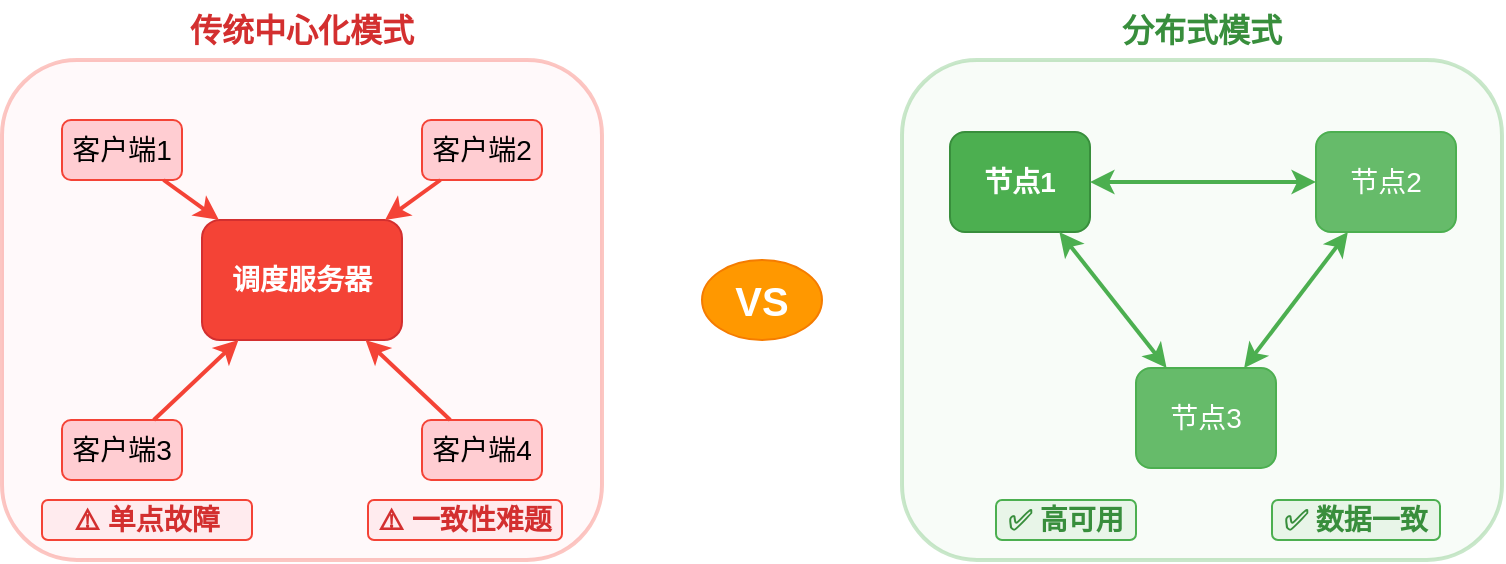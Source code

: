 <mxfile version="27.0.9">
  <diagram name="第 1 页" id="1FyKUF50gnVKBm6TfoI5">
    <mxGraphModel dx="506" dy="224" grid="0" gridSize="10" guides="1" tooltips="1" connect="1" arrows="1" fold="1" page="0" pageScale="1" pageWidth="827" pageHeight="1169" math="0" shadow="0">
      <root>
        <mxCell id="0" />
        <mxCell id="1" parent="0" />
        <mxCell id="yjoiWp7i4O6Tfu99-DzN-41" value="" style="rounded=1;whiteSpace=wrap;html=1;fillColor=#ffebee;strokeColor=#f44336;strokeWidth=2;opacity=30;fontSize=14;" vertex="1" parent="1">
          <mxGeometry x="713" y="456" width="300" height="250" as="geometry" />
        </mxCell>
        <mxCell id="yjoiWp7i4O6Tfu99-DzN-42" value="" style="rounded=1;whiteSpace=wrap;html=1;fillColor=#e8f5e8;strokeColor=#4caf50;strokeWidth=2;opacity=30;fontSize=14;" vertex="1" parent="1">
          <mxGeometry x="1163" y="456" width="300" height="250" as="geometry" />
        </mxCell>
        <mxCell id="yjoiWp7i4O6Tfu99-DzN-43" value="传统中心化模式" style="text;html=1;strokeColor=none;fillColor=none;align=center;verticalAlign=middle;whiteSpace=wrap;rounded=0;fontSize=16;fontStyle=1;fontColor=#d32f2f;" vertex="1" parent="1">
          <mxGeometry x="713" y="426" width="300" height="30" as="geometry" />
        </mxCell>
        <mxCell id="yjoiWp7i4O6Tfu99-DzN-44" value="分布式模式" style="text;html=1;strokeColor=none;fillColor=none;align=center;verticalAlign=middle;whiteSpace=wrap;rounded=0;fontSize=16;fontStyle=1;fontColor=#388e3c;" vertex="1" parent="1">
          <mxGeometry x="1163" y="426" width="300" height="30" as="geometry" />
        </mxCell>
        <mxCell id="yjoiWp7i4O6Tfu99-DzN-45" value="VS" style="ellipse;whiteSpace=wrap;html=1;fillColor=#ff9800;strokeColor=#f57c00;fontSize=20;fontStyle=1;fontColor=white;" vertex="1" parent="1">
          <mxGeometry x="1063" y="556" width="60" height="40" as="geometry" />
        </mxCell>
        <mxCell id="yjoiWp7i4O6Tfu99-DzN-46" value="调度服务器" style="rounded=1;whiteSpace=wrap;html=1;fillColor=#f44336;strokeColor=#d32f2f;fontSize=14;fontColor=white;fontStyle=1;" vertex="1" parent="1">
          <mxGeometry x="813" y="536" width="100" height="60" as="geometry" />
        </mxCell>
        <mxCell id="yjoiWp7i4O6Tfu99-DzN-47" value="客户端1" style="rounded=1;whiteSpace=wrap;html=1;fillColor=#ffcdd2;strokeColor=#f44336;fontSize=14;" vertex="1" parent="1">
          <mxGeometry x="743" y="486" width="60" height="30" as="geometry" />
        </mxCell>
        <mxCell id="yjoiWp7i4O6Tfu99-DzN-48" value="客户端2" style="rounded=1;whiteSpace=wrap;html=1;fillColor=#ffcdd2;strokeColor=#f44336;fontSize=14;" vertex="1" parent="1">
          <mxGeometry x="923" y="486" width="60" height="30" as="geometry" />
        </mxCell>
        <mxCell id="yjoiWp7i4O6Tfu99-DzN-49" value="客户端3" style="rounded=1;whiteSpace=wrap;html=1;fillColor=#ffcdd2;strokeColor=#f44336;fontSize=14;" vertex="1" parent="1">
          <mxGeometry x="743" y="636" width="60" height="30" as="geometry" />
        </mxCell>
        <mxCell id="yjoiWp7i4O6Tfu99-DzN-50" value="客户端4" style="rounded=1;whiteSpace=wrap;html=1;fillColor=#ffcdd2;strokeColor=#f44336;fontSize=14;" vertex="1" parent="1">
          <mxGeometry x="923" y="636" width="60" height="30" as="geometry" />
        </mxCell>
        <mxCell id="yjoiWp7i4O6Tfu99-DzN-51" value="" style="endArrow=classic;html=1;rounded=0;strokeColor=#f44336;strokeWidth=2;fontSize=14;" edge="1" parent="1" source="yjoiWp7i4O6Tfu99-DzN-47" target="yjoiWp7i4O6Tfu99-DzN-46">
          <mxGeometry width="50" height="50" relative="1" as="geometry">
            <mxPoint x="773" y="516" as="sourcePoint" />
            <mxPoint x="823" y="466" as="targetPoint" />
          </mxGeometry>
        </mxCell>
        <mxCell id="yjoiWp7i4O6Tfu99-DzN-52" value="" style="endArrow=classic;html=1;rounded=0;strokeColor=#f44336;strokeWidth=2;fontSize=14;" edge="1" parent="1" source="yjoiWp7i4O6Tfu99-DzN-48" target="yjoiWp7i4O6Tfu99-DzN-46">
          <mxGeometry width="50" height="50" relative="1" as="geometry">
            <mxPoint x="953" y="516" as="sourcePoint" />
            <mxPoint x="903" y="466" as="targetPoint" />
          </mxGeometry>
        </mxCell>
        <mxCell id="yjoiWp7i4O6Tfu99-DzN-53" value="" style="endArrow=classic;html=1;rounded=0;strokeColor=#f44336;strokeWidth=2;fontSize=14;" edge="1" parent="1" source="yjoiWp7i4O6Tfu99-DzN-49" target="yjoiWp7i4O6Tfu99-DzN-46">
          <mxGeometry width="50" height="50" relative="1" as="geometry">
            <mxPoint x="773" y="636" as="sourcePoint" />
            <mxPoint x="823" y="586" as="targetPoint" />
          </mxGeometry>
        </mxCell>
        <mxCell id="yjoiWp7i4O6Tfu99-DzN-54" value="" style="endArrow=classic;html=1;rounded=0;strokeColor=#f44336;strokeWidth=2;fontSize=14;" edge="1" parent="1" source="yjoiWp7i4O6Tfu99-DzN-50" target="yjoiWp7i4O6Tfu99-DzN-46">
          <mxGeometry width="50" height="50" relative="1" as="geometry">
            <mxPoint x="953" y="636" as="sourcePoint" />
            <mxPoint x="903" y="586" as="targetPoint" />
          </mxGeometry>
        </mxCell>
        <mxCell id="yjoiWp7i4O6Tfu99-DzN-55" value="⚠️ 单点故障" style="text;html=1;strokeColor=#f44336;fillColor=#ffebee;align=center;verticalAlign=middle;whiteSpace=wrap;rounded=1;fontSize=14;fontColor=#d32f2f;fontStyle=1;" vertex="1" parent="1">
          <mxGeometry x="733" y="676" width="105" height="20" as="geometry" />
        </mxCell>
        <mxCell id="yjoiWp7i4O6Tfu99-DzN-56" value="⚠️ 一致性难题" style="text;html=1;strokeColor=#f44336;fillColor=#ffebee;align=center;verticalAlign=middle;whiteSpace=wrap;rounded=1;fontSize=14;fontColor=#d32f2f;fontStyle=1;" vertex="1" parent="1">
          <mxGeometry x="896" y="676" width="97" height="20" as="geometry" />
        </mxCell>
        <mxCell id="yjoiWp7i4O6Tfu99-DzN-57" value="节点1" style="rounded=1;whiteSpace=wrap;html=1;fillColor=#4caf50;strokeColor=#388e3c;fontSize=14;fontColor=white;fontStyle=1;" vertex="1" parent="1">
          <mxGeometry x="1187" y="492" width="70" height="50" as="geometry" />
        </mxCell>
        <mxCell id="yjoiWp7i4O6Tfu99-DzN-58" value="节点2" style="rounded=1;whiteSpace=wrap;html=1;fillColor=#66bb6a;strokeColor=#4caf50;fontSize=14;fontColor=white;" vertex="1" parent="1">
          <mxGeometry x="1370" y="492" width="70" height="50" as="geometry" />
        </mxCell>
        <mxCell id="yjoiWp7i4O6Tfu99-DzN-59" value="节点3" style="rounded=1;whiteSpace=wrap;html=1;fillColor=#66bb6a;strokeColor=#4caf50;fontSize=14;fontColor=white;" vertex="1" parent="1">
          <mxGeometry x="1280" y="610" width="70" height="50" as="geometry" />
        </mxCell>
        <mxCell id="yjoiWp7i4O6Tfu99-DzN-64" value="" style="endArrow=classic;startArrow=classic;html=1;rounded=0;strokeColor=#4caf50;strokeWidth=2;fontSize=14;fontColor=#388e3c;" edge="1" parent="1" source="yjoiWp7i4O6Tfu99-DzN-57" target="yjoiWp7i4O6Tfu99-DzN-58">
          <mxGeometry width="50" height="50" relative="1" as="geometry">
            <mxPoint x="1283" y="531" as="sourcePoint" />
            <mxPoint x="1333" y="481" as="targetPoint" />
          </mxGeometry>
        </mxCell>
        <mxCell id="yjoiWp7i4O6Tfu99-DzN-65" value="" style="endArrow=classic;startArrow=classic;html=1;rounded=0;strokeColor=#4caf50;strokeWidth=2;fontSize=14;fontColor=#388e3c;" edge="1" parent="1" source="yjoiWp7i4O6Tfu99-DzN-57" target="yjoiWp7i4O6Tfu99-DzN-59">
          <mxGeometry width="50" height="50" relative="1" as="geometry">
            <mxPoint x="1248" y="556" as="sourcePoint" />
            <mxPoint x="1298" y="506" as="targetPoint" />
          </mxGeometry>
        </mxCell>
        <mxCell id="yjoiWp7i4O6Tfu99-DzN-66" value="" style="endArrow=classic;startArrow=classic;html=1;rounded=0;strokeColor=#4caf50;strokeWidth=2;fontSize=14;fontColor=#388e3c;" edge="1" parent="1" source="yjoiWp7i4O6Tfu99-DzN-58" target="yjoiWp7i4O6Tfu99-DzN-59">
          <mxGeometry width="50" height="50" relative="1" as="geometry">
            <mxPoint x="1348" y="556" as="sourcePoint" />
            <mxPoint x="1298" y="576" as="targetPoint" />
          </mxGeometry>
        </mxCell>
        <mxCell id="yjoiWp7i4O6Tfu99-DzN-71" value="✅ 高可用" style="text;html=1;strokeColor=#4caf50;fillColor=#e8f5e8;align=center;verticalAlign=middle;whiteSpace=wrap;rounded=1;fontSize=14;fontColor=#388e3c;fontStyle=1;" vertex="1" parent="1">
          <mxGeometry x="1210" y="676" width="70" height="20" as="geometry" />
        </mxCell>
        <mxCell id="yjoiWp7i4O6Tfu99-DzN-72" value="✅ 数据一致" style="text;html=1;strokeColor=#4caf50;fillColor=#e8f5e8;align=center;verticalAlign=middle;whiteSpace=wrap;rounded=1;fontSize=14;fontColor=#388e3c;fontStyle=1;" vertex="1" parent="1">
          <mxGeometry x="1348" y="676" width="84" height="20" as="geometry" />
        </mxCell>
      </root>
    </mxGraphModel>
  </diagram>
</mxfile>
